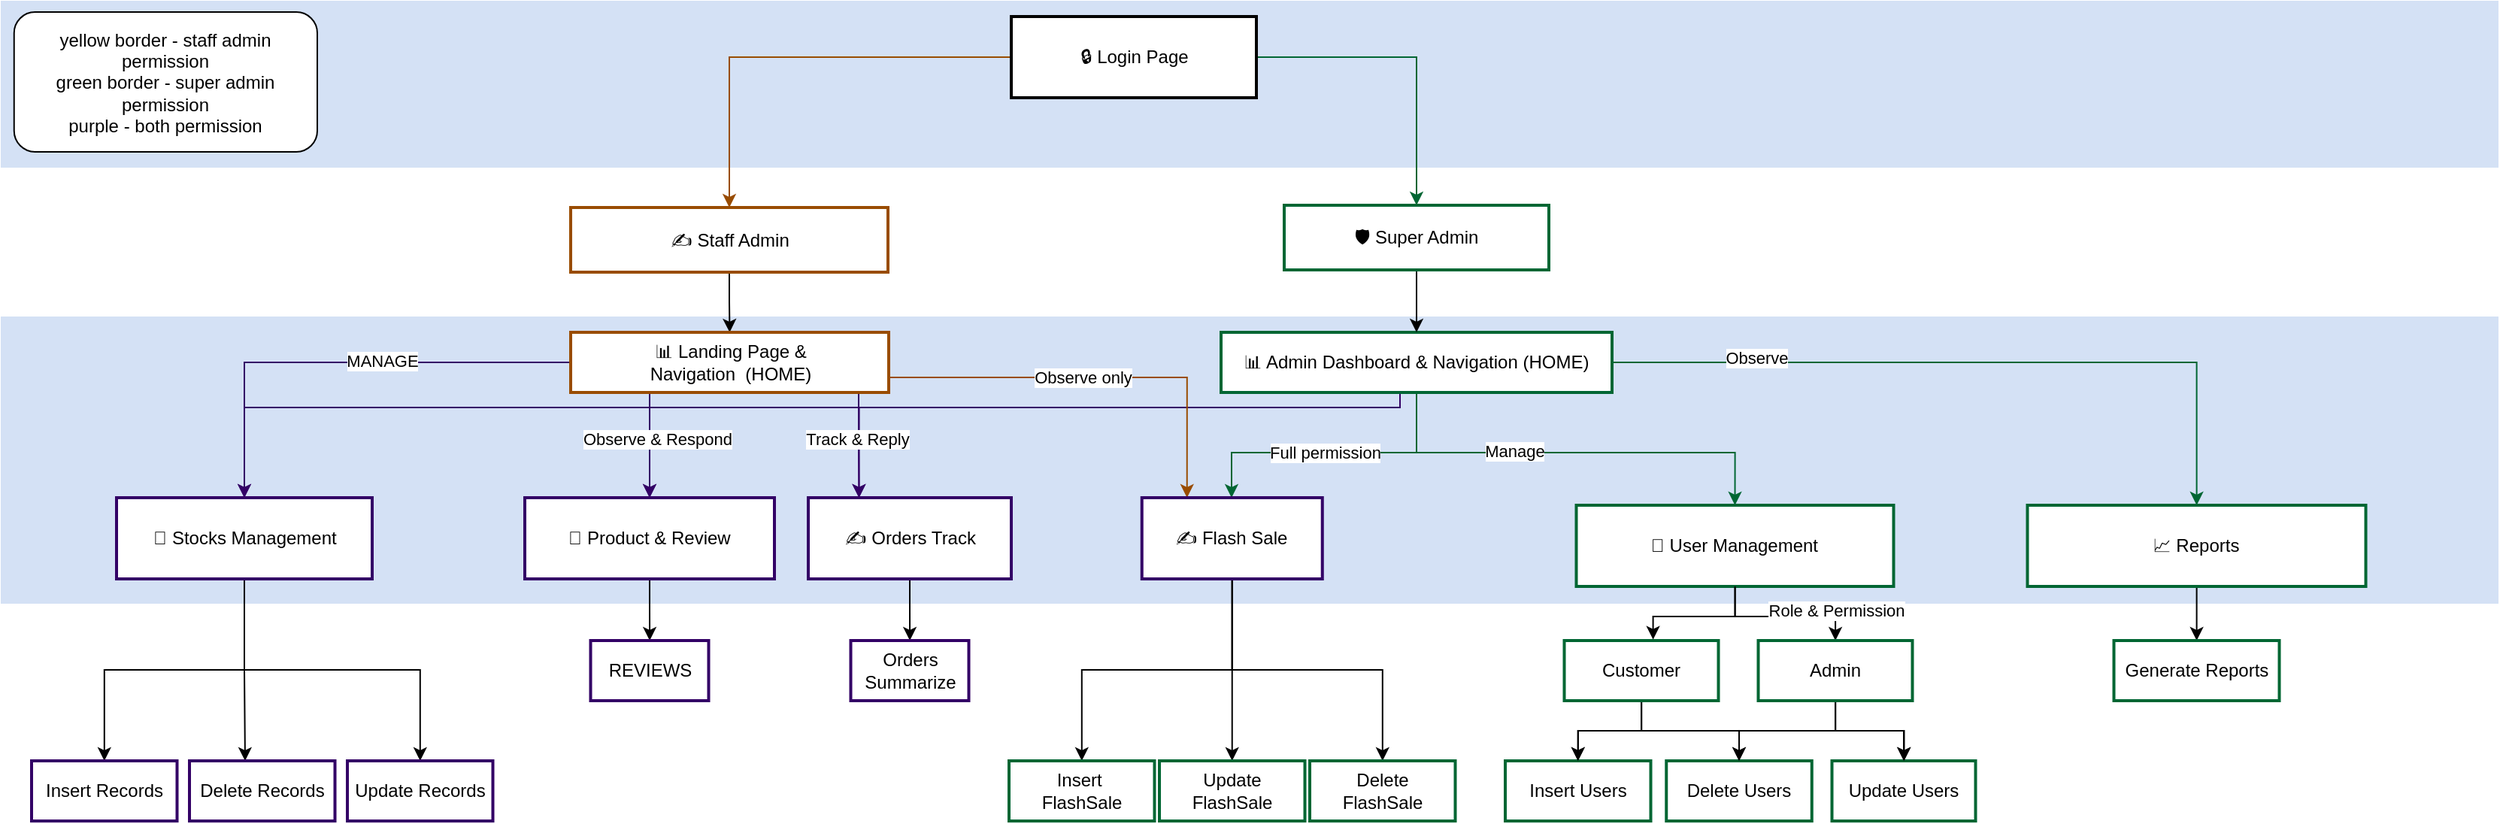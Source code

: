 <mxfile version="26.1.0">
  <diagram id="Qw3pgPXYY2SiZFlHDDCE" name="Page-1">
    <mxGraphModel dx="1240" dy="547" grid="1" gridSize="10" guides="1" tooltips="1" connect="1" arrows="1" fold="1" page="1" pageScale="1" pageWidth="827" pageHeight="1169" math="0" shadow="0">
      <root>
        <mxCell id="0" />
        <mxCell id="1" parent="0" />
        <mxCell id="N2_fjAroMww505LyXM4l-151" value="" style="rounded=0;whiteSpace=wrap;html=1;fillColor=light-dark(#D4E1F5,var(--ge-dark-color, #121212));strokeColor=light-dark(#D4E1F5,#FFFFFF);" parent="1" vertex="1">
          <mxGeometry x="610" y="20" width="1660" height="110" as="geometry" />
        </mxCell>
        <mxCell id="N2_fjAroMww505LyXM4l-150" value="" style="rounded=0;whiteSpace=wrap;html=1;fillColor=light-dark(#D4E1F5,var(--ge-dark-color, #121212));strokeColor=light-dark(#D4E1F5,#FFFFFF);" parent="1" vertex="1">
          <mxGeometry x="610" y="230" width="1660" height="190" as="geometry" />
        </mxCell>
        <mxCell id="N2_fjAroMww505LyXM4l-36" style="edgeStyle=orthogonalEdgeStyle;rounded=0;orthogonalLoop=1;jettySize=auto;html=1;entryX=0.5;entryY=0;entryDx=0;entryDy=0;strokeColor=light-dark(#006633,#FFFFFF);" parent="1" source="N2_fjAroMww505LyXM4l-2" target="N2_fjAroMww505LyXM4l-11" edge="1">
          <mxGeometry relative="1" as="geometry" />
        </mxCell>
        <mxCell id="N2_fjAroMww505LyXM4l-37" style="edgeStyle=orthogonalEdgeStyle;rounded=0;orthogonalLoop=1;jettySize=auto;html=1;strokeColor=light-dark(#994C00,#FFFFFF);" parent="1" source="N2_fjAroMww505LyXM4l-2" target="N2_fjAroMww505LyXM4l-12" edge="1">
          <mxGeometry relative="1" as="geometry" />
        </mxCell>
        <mxCell id="N2_fjAroMww505LyXM4l-2" value="🔒 Login Page" style="whiteSpace=wrap;strokeWidth=2;" parent="1" vertex="1">
          <mxGeometry x="1281.5" y="30" width="163" height="54" as="geometry" />
        </mxCell>
        <mxCell id="N2_fjAroMww505LyXM4l-129" style="edgeStyle=orthogonalEdgeStyle;rounded=0;orthogonalLoop=1;jettySize=auto;html=1;entryX=0.5;entryY=0;entryDx=0;entryDy=0;strokeColor=light-dark(#330066,#FFFFFF);" parent="1" source="N2_fjAroMww505LyXM4l-3" target="N2_fjAroMww505LyXM4l-4" edge="1">
          <mxGeometry relative="1" as="geometry">
            <Array as="points">
              <mxPoint x="1540" y="290" />
              <mxPoint x="772" y="290" />
            </Array>
          </mxGeometry>
        </mxCell>
        <mxCell id="N2_fjAroMww505LyXM4l-135" style="edgeStyle=orthogonalEdgeStyle;rounded=0;orthogonalLoop=1;jettySize=auto;html=1;strokeColor=light-dark(#006633,#FFFFFF);" parent="1" source="N2_fjAroMww505LyXM4l-3" target="N2_fjAroMww505LyXM4l-79" edge="1">
          <mxGeometry relative="1" as="geometry">
            <Array as="points">
              <mxPoint x="1551" y="320" />
              <mxPoint x="1428" y="320" />
            </Array>
          </mxGeometry>
        </mxCell>
        <mxCell id="N2_fjAroMww505LyXM4l-137" value="Full permission" style="edgeLabel;html=1;align=center;verticalAlign=middle;resizable=0;points=[];" parent="N2_fjAroMww505LyXM4l-135" vertex="1" connectable="0">
          <mxGeometry x="0.309" relative="1" as="geometry">
            <mxPoint x="25" as="offset" />
          </mxGeometry>
        </mxCell>
        <mxCell id="N2_fjAroMww505LyXM4l-138" style="edgeStyle=orthogonalEdgeStyle;rounded=0;orthogonalLoop=1;jettySize=auto;html=1;entryX=0.5;entryY=0;entryDx=0;entryDy=0;strokeColor=light-dark(#006633,#FFFFFF);" parent="1" source="N2_fjAroMww505LyXM4l-3" target="N2_fjAroMww505LyXM4l-50" edge="1">
          <mxGeometry relative="1" as="geometry">
            <Array as="points">
              <mxPoint x="1551" y="320" />
              <mxPoint x="1763" y="320" />
            </Array>
          </mxGeometry>
        </mxCell>
        <mxCell id="N2_fjAroMww505LyXM4l-141" value="Manage" style="edgeLabel;html=1;align=center;verticalAlign=middle;resizable=0;points=[];" parent="N2_fjAroMww505LyXM4l-138" vertex="1" connectable="0">
          <mxGeometry x="-0.269" y="1" relative="1" as="geometry">
            <mxPoint as="offset" />
          </mxGeometry>
        </mxCell>
        <mxCell id="N2_fjAroMww505LyXM4l-139" style="edgeStyle=orthogonalEdgeStyle;rounded=0;orthogonalLoop=1;jettySize=auto;html=1;strokeColor=light-dark(#006633,#FFFFFF);" parent="1" source="N2_fjAroMww505LyXM4l-3" target="N2_fjAroMww505LyXM4l-8" edge="1">
          <mxGeometry relative="1" as="geometry" />
        </mxCell>
        <mxCell id="N2_fjAroMww505LyXM4l-140" value="Observe" style="edgeLabel;html=1;align=center;verticalAlign=middle;resizable=0;points=[];" parent="N2_fjAroMww505LyXM4l-139" vertex="1" connectable="0">
          <mxGeometry x="-0.604" y="3" relative="1" as="geometry">
            <mxPoint as="offset" />
          </mxGeometry>
        </mxCell>
        <mxCell id="N2_fjAroMww505LyXM4l-142" style="edgeStyle=orthogonalEdgeStyle;rounded=0;orthogonalLoop=1;jettySize=auto;html=1;entryX=0.25;entryY=0;entryDx=0;entryDy=0;strokeColor=light-dark(#330066,#FFFFFF);" parent="1" source="N2_fjAroMww505LyXM4l-3" target="N2_fjAroMww505LyXM4l-70" edge="1">
          <mxGeometry relative="1" as="geometry">
            <Array as="points">
              <mxPoint x="1540" y="290" />
              <mxPoint x="1180" y="290" />
            </Array>
          </mxGeometry>
        </mxCell>
        <mxCell id="N2_fjAroMww505LyXM4l-147" style="edgeStyle=orthogonalEdgeStyle;rounded=0;orthogonalLoop=1;jettySize=auto;html=1;entryX=0.5;entryY=0;entryDx=0;entryDy=0;strokeColor=light-dark(#330066,#FFFFFF);" parent="1" source="N2_fjAroMww505LyXM4l-3" target="N2_fjAroMww505LyXM4l-72" edge="1">
          <mxGeometry relative="1" as="geometry">
            <Array as="points">
              <mxPoint x="1540" y="290" />
              <mxPoint x="1041" y="290" />
            </Array>
          </mxGeometry>
        </mxCell>
        <mxCell id="N2_fjAroMww505LyXM4l-3" value="📊 Admin Dashboard &amp; Navigation (HOME)" style="whiteSpace=wrap;strokeWidth=2;strokeColor=light-dark(#006633,#FFFFFF);" parent="1" vertex="1">
          <mxGeometry x="1421" y="240" width="260" height="40" as="geometry" />
        </mxCell>
        <mxCell id="N2_fjAroMww505LyXM4l-113" style="edgeStyle=orthogonalEdgeStyle;rounded=0;orthogonalLoop=1;jettySize=auto;html=1;" parent="1" source="N2_fjAroMww505LyXM4l-4" target="N2_fjAroMww505LyXM4l-112" edge="1">
          <mxGeometry relative="1" as="geometry" />
        </mxCell>
        <mxCell id="N2_fjAroMww505LyXM4l-114" style="edgeStyle=orthogonalEdgeStyle;rounded=0;orthogonalLoop=1;jettySize=auto;html=1;" parent="1" source="N2_fjAroMww505LyXM4l-4" target="N2_fjAroMww505LyXM4l-110" edge="1">
          <mxGeometry relative="1" as="geometry">
            <Array as="points">
              <mxPoint x="772" y="465" />
              <mxPoint x="772" y="465" />
            </Array>
          </mxGeometry>
        </mxCell>
        <mxCell id="N2_fjAroMww505LyXM4l-115" style="edgeStyle=orthogonalEdgeStyle;rounded=0;orthogonalLoop=1;jettySize=auto;html=1;" parent="1" source="N2_fjAroMww505LyXM4l-4" target="N2_fjAroMww505LyXM4l-109" edge="1">
          <mxGeometry relative="1" as="geometry" />
        </mxCell>
        <mxCell id="N2_fjAroMww505LyXM4l-4" value="📂 Stocks Management" style="whiteSpace=wrap;strokeWidth=2;strokeColor=light-dark(#330066,#FFFFFF);" parent="1" vertex="1">
          <mxGeometry x="686.5" y="350" width="170" height="54" as="geometry" />
        </mxCell>
        <mxCell id="N2_fjAroMww505LyXM4l-93" style="edgeStyle=orthogonalEdgeStyle;rounded=0;orthogonalLoop=1;jettySize=auto;html=1;" parent="1" source="N2_fjAroMww505LyXM4l-8" target="N2_fjAroMww505LyXM4l-9" edge="1">
          <mxGeometry relative="1" as="geometry" />
        </mxCell>
        <mxCell id="N2_fjAroMww505LyXM4l-8" value="📈 Reports" style="whiteSpace=wrap;strokeWidth=2;strokeColor=light-dark(#006633,#FFFFFF);" parent="1" vertex="1">
          <mxGeometry x="1957.25" y="355" width="225" height="54" as="geometry" />
        </mxCell>
        <mxCell id="N2_fjAroMww505LyXM4l-9" value="Generate Reports" style="whiteSpace=wrap;strokeWidth=2;strokeColor=light-dark(#006633,#FFFFFF);" parent="1" vertex="1">
          <mxGeometry x="2014.75" y="445" width="110" height="40" as="geometry" />
        </mxCell>
        <mxCell id="N2_fjAroMww505LyXM4l-73" value="" style="edgeStyle=orthogonalEdgeStyle;rounded=0;orthogonalLoop=1;jettySize=auto;html=1;" parent="1" source="N2_fjAroMww505LyXM4l-11" target="N2_fjAroMww505LyXM4l-3" edge="1">
          <mxGeometry relative="1" as="geometry" />
        </mxCell>
        <mxCell id="N2_fjAroMww505LyXM4l-11" value="🛡️ Super Admin" style="whiteSpace=wrap;strokeWidth=2;strokeColor=light-dark(#006633,#FFFFFF);" parent="1" vertex="1">
          <mxGeometry x="1463" y="155.5" width="176" height="43" as="geometry" />
        </mxCell>
        <mxCell id="N2_fjAroMww505LyXM4l-74" value="" style="edgeStyle=orthogonalEdgeStyle;rounded=0;orthogonalLoop=1;jettySize=auto;html=1;" parent="1" source="N2_fjAroMww505LyXM4l-12" target="N2_fjAroMww505LyXM4l-69" edge="1">
          <mxGeometry relative="1" as="geometry" />
        </mxCell>
        <mxCell id="N2_fjAroMww505LyXM4l-12" value="✍️ Staff Admin" style="whiteSpace=wrap;strokeWidth=2;strokeColor=light-dark(#994C00,#FFFFFF);" parent="1" vertex="1">
          <mxGeometry x="988.5" y="157" width="211" height="43" as="geometry" />
        </mxCell>
        <mxCell id="N2_fjAroMww505LyXM4l-83" style="edgeStyle=orthogonalEdgeStyle;rounded=0;orthogonalLoop=1;jettySize=auto;html=1;" parent="1" source="N2_fjAroMww505LyXM4l-50" target="N2_fjAroMww505LyXM4l-80" edge="1">
          <mxGeometry relative="1" as="geometry" />
        </mxCell>
        <mxCell id="N2_fjAroMww505LyXM4l-91" value="Role &amp;amp; Permission" style="edgeLabel;html=1;align=center;verticalAlign=middle;resizable=0;points=[];" parent="N2_fjAroMww505LyXM4l-83" vertex="1" connectable="0">
          <mxGeometry x="0.099" relative="1" as="geometry">
            <mxPoint x="30" y="-4" as="offset" />
          </mxGeometry>
        </mxCell>
        <mxCell id="N2_fjAroMww505LyXM4l-50" value="📂 User Management" style="whiteSpace=wrap;strokeWidth=2;strokeColor=light-dark(#006633,#FFFFFF);" parent="1" vertex="1">
          <mxGeometry x="1657.25" y="355" width="211" height="54" as="geometry" />
        </mxCell>
        <mxCell id="N2_fjAroMww505LyXM4l-52" value="Insert Users" style="whiteSpace=wrap;strokeWidth=2;strokeColor=light-dark(#006633,#FFFFFF);" parent="1" vertex="1">
          <mxGeometry x="1610" y="525" width="96.75" height="40" as="geometry" />
        </mxCell>
        <mxCell id="N2_fjAroMww505LyXM4l-53" value="Update Users" style="whiteSpace=wrap;strokeWidth=2;strokeColor=light-dark(#006633,#FFFFFF);" parent="1" vertex="1">
          <mxGeometry x="1827.25" y="525" width="95.5" height="40" as="geometry" />
        </mxCell>
        <mxCell id="N2_fjAroMww505LyXM4l-54" value="Delete Users" style="whiteSpace=wrap;strokeWidth=2;strokeColor=light-dark(#006633,#FFFFFF);" parent="1" vertex="1">
          <mxGeometry x="1717.13" y="525" width="96.75" height="40" as="geometry" />
        </mxCell>
        <mxCell id="N2_fjAroMww505LyXM4l-116" style="edgeStyle=orthogonalEdgeStyle;rounded=0;orthogonalLoop=1;jettySize=auto;html=1;strokeColor=light-dark(#330066,#FFFFFF);" parent="1" source="N2_fjAroMww505LyXM4l-69" target="N2_fjAroMww505LyXM4l-4" edge="1">
          <mxGeometry relative="1" as="geometry" />
        </mxCell>
        <mxCell id="N2_fjAroMww505LyXM4l-117" value="MANAGE" style="edgeLabel;html=1;align=center;verticalAlign=middle;resizable=0;points=[];" parent="N2_fjAroMww505LyXM4l-116" vertex="1" connectable="0">
          <mxGeometry x="-0.184" y="-1" relative="1" as="geometry">
            <mxPoint as="offset" />
          </mxGeometry>
        </mxCell>
        <mxCell id="N2_fjAroMww505LyXM4l-125" style="edgeStyle=orthogonalEdgeStyle;rounded=0;orthogonalLoop=1;jettySize=auto;html=1;strokeColor=light-dark(#330066,#FFFFFF);" parent="1" source="N2_fjAroMww505LyXM4l-69" target="N2_fjAroMww505LyXM4l-72" edge="1">
          <mxGeometry relative="1" as="geometry">
            <Array as="points">
              <mxPoint x="1041" y="310" />
              <mxPoint x="1041" y="310" />
            </Array>
          </mxGeometry>
        </mxCell>
        <mxCell id="N2_fjAroMww505LyXM4l-126" value="Observe &amp;amp; Respond" style="edgeLabel;html=1;align=center;verticalAlign=middle;resizable=0;points=[];" parent="N2_fjAroMww505LyXM4l-125" vertex="1" connectable="0">
          <mxGeometry x="-0.331" y="-1" relative="1" as="geometry">
            <mxPoint x="6" y="7" as="offset" />
          </mxGeometry>
        </mxCell>
        <mxCell id="N2_fjAroMww505LyXM4l-134" style="edgeStyle=orthogonalEdgeStyle;rounded=0;orthogonalLoop=1;jettySize=auto;html=1;entryX=0.25;entryY=0;entryDx=0;entryDy=0;strokeColor=light-dark(#994C00,#FFFFFF);" parent="1" source="N2_fjAroMww505LyXM4l-69" target="N2_fjAroMww505LyXM4l-79" edge="1">
          <mxGeometry relative="1" as="geometry">
            <Array as="points">
              <mxPoint x="1398" y="270" />
            </Array>
          </mxGeometry>
        </mxCell>
        <mxCell id="N2_fjAroMww505LyXM4l-136" value="Observe only" style="edgeLabel;html=1;align=center;verticalAlign=middle;resizable=0;points=[];" parent="N2_fjAroMww505LyXM4l-134" vertex="1" connectable="0">
          <mxGeometry x="0.202" y="-2" relative="1" as="geometry">
            <mxPoint x="-39" y="-2" as="offset" />
          </mxGeometry>
        </mxCell>
        <mxCell id="N2_fjAroMww505LyXM4l-143" style="edgeStyle=orthogonalEdgeStyle;rounded=0;orthogonalLoop=1;jettySize=auto;html=1;entryX=0.25;entryY=0;entryDx=0;entryDy=0;strokeColor=light-dark(#330066,#FFFFFF);" parent="1" source="N2_fjAroMww505LyXM4l-69" target="N2_fjAroMww505LyXM4l-70" edge="1">
          <mxGeometry relative="1" as="geometry">
            <Array as="points">
              <mxPoint x="1180" y="315" />
              <mxPoint x="1180" y="315" />
            </Array>
          </mxGeometry>
        </mxCell>
        <mxCell id="N2_fjAroMww505LyXM4l-145" value="Track &amp;amp; Reply" style="edgeLabel;html=1;align=center;verticalAlign=middle;resizable=0;points=[];" parent="N2_fjAroMww505LyXM4l-143" vertex="1" connectable="0">
          <mxGeometry x="-0.848" y="-1" relative="1" as="geometry">
            <mxPoint y="25" as="offset" />
          </mxGeometry>
        </mxCell>
        <mxCell id="N2_fjAroMww505LyXM4l-69" value="📊 Landing Page &amp; Navigation  (HOME)" style="whiteSpace=wrap;strokeWidth=2;strokeColor=light-dark(#994C00,#FFFFFF);" parent="1" vertex="1">
          <mxGeometry x="988.5" y="240" width="211.5" height="40" as="geometry" />
        </mxCell>
        <mxCell id="N2_fjAroMww505LyXM4l-123" style="edgeStyle=orthogonalEdgeStyle;rounded=0;orthogonalLoop=1;jettySize=auto;html=1;" parent="1" source="N2_fjAroMww505LyXM4l-70" target="N2_fjAroMww505LyXM4l-122" edge="1">
          <mxGeometry relative="1" as="geometry" />
        </mxCell>
        <mxCell id="N2_fjAroMww505LyXM4l-70" value="✍️ Orders Track" style="whiteSpace=wrap;strokeWidth=2;strokeColor=light-dark(#330066,#FFFFFF);" parent="1" vertex="1">
          <mxGeometry x="1146.5" y="350" width="135" height="54" as="geometry" />
        </mxCell>
        <mxCell id="N2_fjAroMww505LyXM4l-107" style="edgeStyle=orthogonalEdgeStyle;rounded=0;orthogonalLoop=1;jettySize=auto;html=1;" parent="1" source="N2_fjAroMww505LyXM4l-72" target="N2_fjAroMww505LyXM4l-106" edge="1">
          <mxGeometry relative="1" as="geometry" />
        </mxCell>
        <mxCell id="N2_fjAroMww505LyXM4l-72" value="📂 Product &amp; Review" style="whiteSpace=wrap;strokeWidth=2;strokeColor=light-dark(#330066,#FFFFFF);" parent="1" vertex="1">
          <mxGeometry x="958" y="350" width="166" height="54" as="geometry" />
        </mxCell>
        <mxCell id="N2_fjAroMww505LyXM4l-84" style="edgeStyle=orthogonalEdgeStyle;rounded=0;orthogonalLoop=1;jettySize=auto;html=1;entryX=0.5;entryY=0;entryDx=0;entryDy=0;" parent="1" source="N2_fjAroMww505LyXM4l-78" target="N2_fjAroMww505LyXM4l-52" edge="1">
          <mxGeometry relative="1" as="geometry" />
        </mxCell>
        <mxCell id="N2_fjAroMww505LyXM4l-86" style="edgeStyle=orthogonalEdgeStyle;rounded=0;orthogonalLoop=1;jettySize=auto;html=1;" parent="1" source="N2_fjAroMww505LyXM4l-78" target="N2_fjAroMww505LyXM4l-54" edge="1">
          <mxGeometry relative="1" as="geometry" />
        </mxCell>
        <mxCell id="N2_fjAroMww505LyXM4l-88" style="edgeStyle=orthogonalEdgeStyle;rounded=0;orthogonalLoop=1;jettySize=auto;html=1;" parent="1" source="N2_fjAroMww505LyXM4l-78" target="N2_fjAroMww505LyXM4l-53" edge="1">
          <mxGeometry relative="1" as="geometry">
            <Array as="points">
              <mxPoint x="1700.25" y="505" />
              <mxPoint x="1875.25" y="505" />
            </Array>
          </mxGeometry>
        </mxCell>
        <mxCell id="N2_fjAroMww505LyXM4l-78" value="Customer" style="whiteSpace=wrap;strokeWidth=2;strokeColor=light-dark(#006633,#FFFFFF);" parent="1" vertex="1">
          <mxGeometry x="1649.25" y="445" width="102.5" height="40" as="geometry" />
        </mxCell>
        <mxCell id="N2_fjAroMww505LyXM4l-102" style="edgeStyle=orthogonalEdgeStyle;rounded=0;orthogonalLoop=1;jettySize=auto;html=1;" parent="1" source="N2_fjAroMww505LyXM4l-79" target="N2_fjAroMww505LyXM4l-100" edge="1">
          <mxGeometry relative="1" as="geometry" />
        </mxCell>
        <mxCell id="N2_fjAroMww505LyXM4l-103" style="edgeStyle=orthogonalEdgeStyle;rounded=0;orthogonalLoop=1;jettySize=auto;html=1;" parent="1" source="N2_fjAroMww505LyXM4l-79" target="N2_fjAroMww505LyXM4l-98" edge="1">
          <mxGeometry relative="1" as="geometry" />
        </mxCell>
        <mxCell id="N2_fjAroMww505LyXM4l-104" style="edgeStyle=orthogonalEdgeStyle;rounded=0;orthogonalLoop=1;jettySize=auto;html=1;" parent="1" source="N2_fjAroMww505LyXM4l-79" target="N2_fjAroMww505LyXM4l-101" edge="1">
          <mxGeometry relative="1" as="geometry" />
        </mxCell>
        <mxCell id="N2_fjAroMww505LyXM4l-79" value="✍️ Flash Sale" style="whiteSpace=wrap;strokeWidth=2;strokeColor=light-dark(#330066,#FFFFFF);" parent="1" vertex="1">
          <mxGeometry x="1368.37" y="350" width="120" height="54" as="geometry" />
        </mxCell>
        <mxCell id="N2_fjAroMww505LyXM4l-85" style="edgeStyle=orthogonalEdgeStyle;rounded=0;orthogonalLoop=1;jettySize=auto;html=1;entryX=0.5;entryY=0;entryDx=0;entryDy=0;" parent="1" source="N2_fjAroMww505LyXM4l-80" target="N2_fjAroMww505LyXM4l-52" edge="1">
          <mxGeometry relative="1" as="geometry">
            <Array as="points">
              <mxPoint x="1829.25" y="505" />
              <mxPoint x="1658.25" y="505" />
            </Array>
          </mxGeometry>
        </mxCell>
        <mxCell id="N2_fjAroMww505LyXM4l-87" style="edgeStyle=orthogonalEdgeStyle;rounded=0;orthogonalLoop=1;jettySize=auto;html=1;entryX=0.5;entryY=0;entryDx=0;entryDy=0;" parent="1" source="N2_fjAroMww505LyXM4l-80" target="N2_fjAroMww505LyXM4l-54" edge="1">
          <mxGeometry relative="1" as="geometry" />
        </mxCell>
        <mxCell id="N2_fjAroMww505LyXM4l-89" style="edgeStyle=orthogonalEdgeStyle;rounded=0;orthogonalLoop=1;jettySize=auto;html=1;entryX=0.5;entryY=0;entryDx=0;entryDy=0;" parent="1" source="N2_fjAroMww505LyXM4l-80" target="N2_fjAroMww505LyXM4l-53" edge="1">
          <mxGeometry relative="1" as="geometry" />
        </mxCell>
        <mxCell id="N2_fjAroMww505LyXM4l-80" value="Admin" style="whiteSpace=wrap;strokeWidth=2;strokeColor=light-dark(#006633,#FFFFFF);" parent="1" vertex="1">
          <mxGeometry x="1778.25" y="445" width="102.5" height="40" as="geometry" />
        </mxCell>
        <mxCell id="N2_fjAroMww505LyXM4l-82" style="edgeStyle=orthogonalEdgeStyle;rounded=0;orthogonalLoop=1;jettySize=auto;html=1;entryX=0.576;entryY=-0.017;entryDx=0;entryDy=0;entryPerimeter=0;" parent="1" source="N2_fjAroMww505LyXM4l-50" target="N2_fjAroMww505LyXM4l-78" edge="1">
          <mxGeometry relative="1" as="geometry" />
        </mxCell>
        <mxCell id="N2_fjAroMww505LyXM4l-98" value="Delete &#xa;FlashSale" style="whiteSpace=wrap;strokeWidth=2;strokeColor=light-dark(#006633,#FFFFFF);" parent="1" vertex="1">
          <mxGeometry x="1480" y="525" width="96.75" height="40" as="geometry" />
        </mxCell>
        <mxCell id="N2_fjAroMww505LyXM4l-100" value="Update FlashSale" style="whiteSpace=wrap;strokeWidth=2;strokeColor=light-dark(#006633,#FFFFFF);" parent="1" vertex="1">
          <mxGeometry x="1380" y="525" width="96.75" height="40" as="geometry" />
        </mxCell>
        <mxCell id="N2_fjAroMww505LyXM4l-101" value="Insert &#xa;FlashSale" style="whiteSpace=wrap;strokeWidth=2;strokeColor=light-dark(#006633,#FFFFFF);" parent="1" vertex="1">
          <mxGeometry x="1280" y="525" width="96.75" height="40" as="geometry" />
        </mxCell>
        <mxCell id="N2_fjAroMww505LyXM4l-106" value="REVIEWS" style="whiteSpace=wrap;strokeWidth=2;strokeColor=light-dark(#330066,#FFFFFF);" parent="1" vertex="1">
          <mxGeometry x="1001.75" y="445" width="78.5" height="40" as="geometry" />
        </mxCell>
        <mxCell id="N2_fjAroMww505LyXM4l-109" value="Insert Records" style="whiteSpace=wrap;strokeWidth=2;strokeColor=light-dark(#330066,#FFFFFF);" parent="1" vertex="1">
          <mxGeometry x="630" y="525" width="96.75" height="40" as="geometry" />
        </mxCell>
        <mxCell id="N2_fjAroMww505LyXM4l-110" value="Delete Records" style="whiteSpace=wrap;strokeWidth=2;strokeColor=light-dark(#330066,#FFFFFF);" parent="1" vertex="1">
          <mxGeometry x="735" y="525" width="96.75" height="40" as="geometry" />
        </mxCell>
        <mxCell id="N2_fjAroMww505LyXM4l-112" value="Update Records" style="whiteSpace=wrap;strokeWidth=2;strokeColor=light-dark(#330066,#FFFFFF);" parent="1" vertex="1">
          <mxGeometry x="840" y="525" width="96.75" height="40" as="geometry" />
        </mxCell>
        <mxCell id="N2_fjAroMww505LyXM4l-122" value="Orders Summarize" style="whiteSpace=wrap;strokeWidth=2;strokeColor=light-dark(#330066,#FFFFFF);" parent="1" vertex="1">
          <mxGeometry x="1174.75" y="445" width="78.5" height="40" as="geometry" />
        </mxCell>
        <mxCell id="6NxqIh3-gKaINWHVSbVQ-3" value="yellow border - staff admin permission&lt;div&gt;green border - super admin permission&lt;/div&gt;&lt;div&gt;purple - both permission&lt;/div&gt;" style="rounded=1;whiteSpace=wrap;html=1;" vertex="1" parent="1">
          <mxGeometry x="618.37" y="27" width="201.63" height="93" as="geometry" />
        </mxCell>
      </root>
    </mxGraphModel>
  </diagram>
</mxfile>
